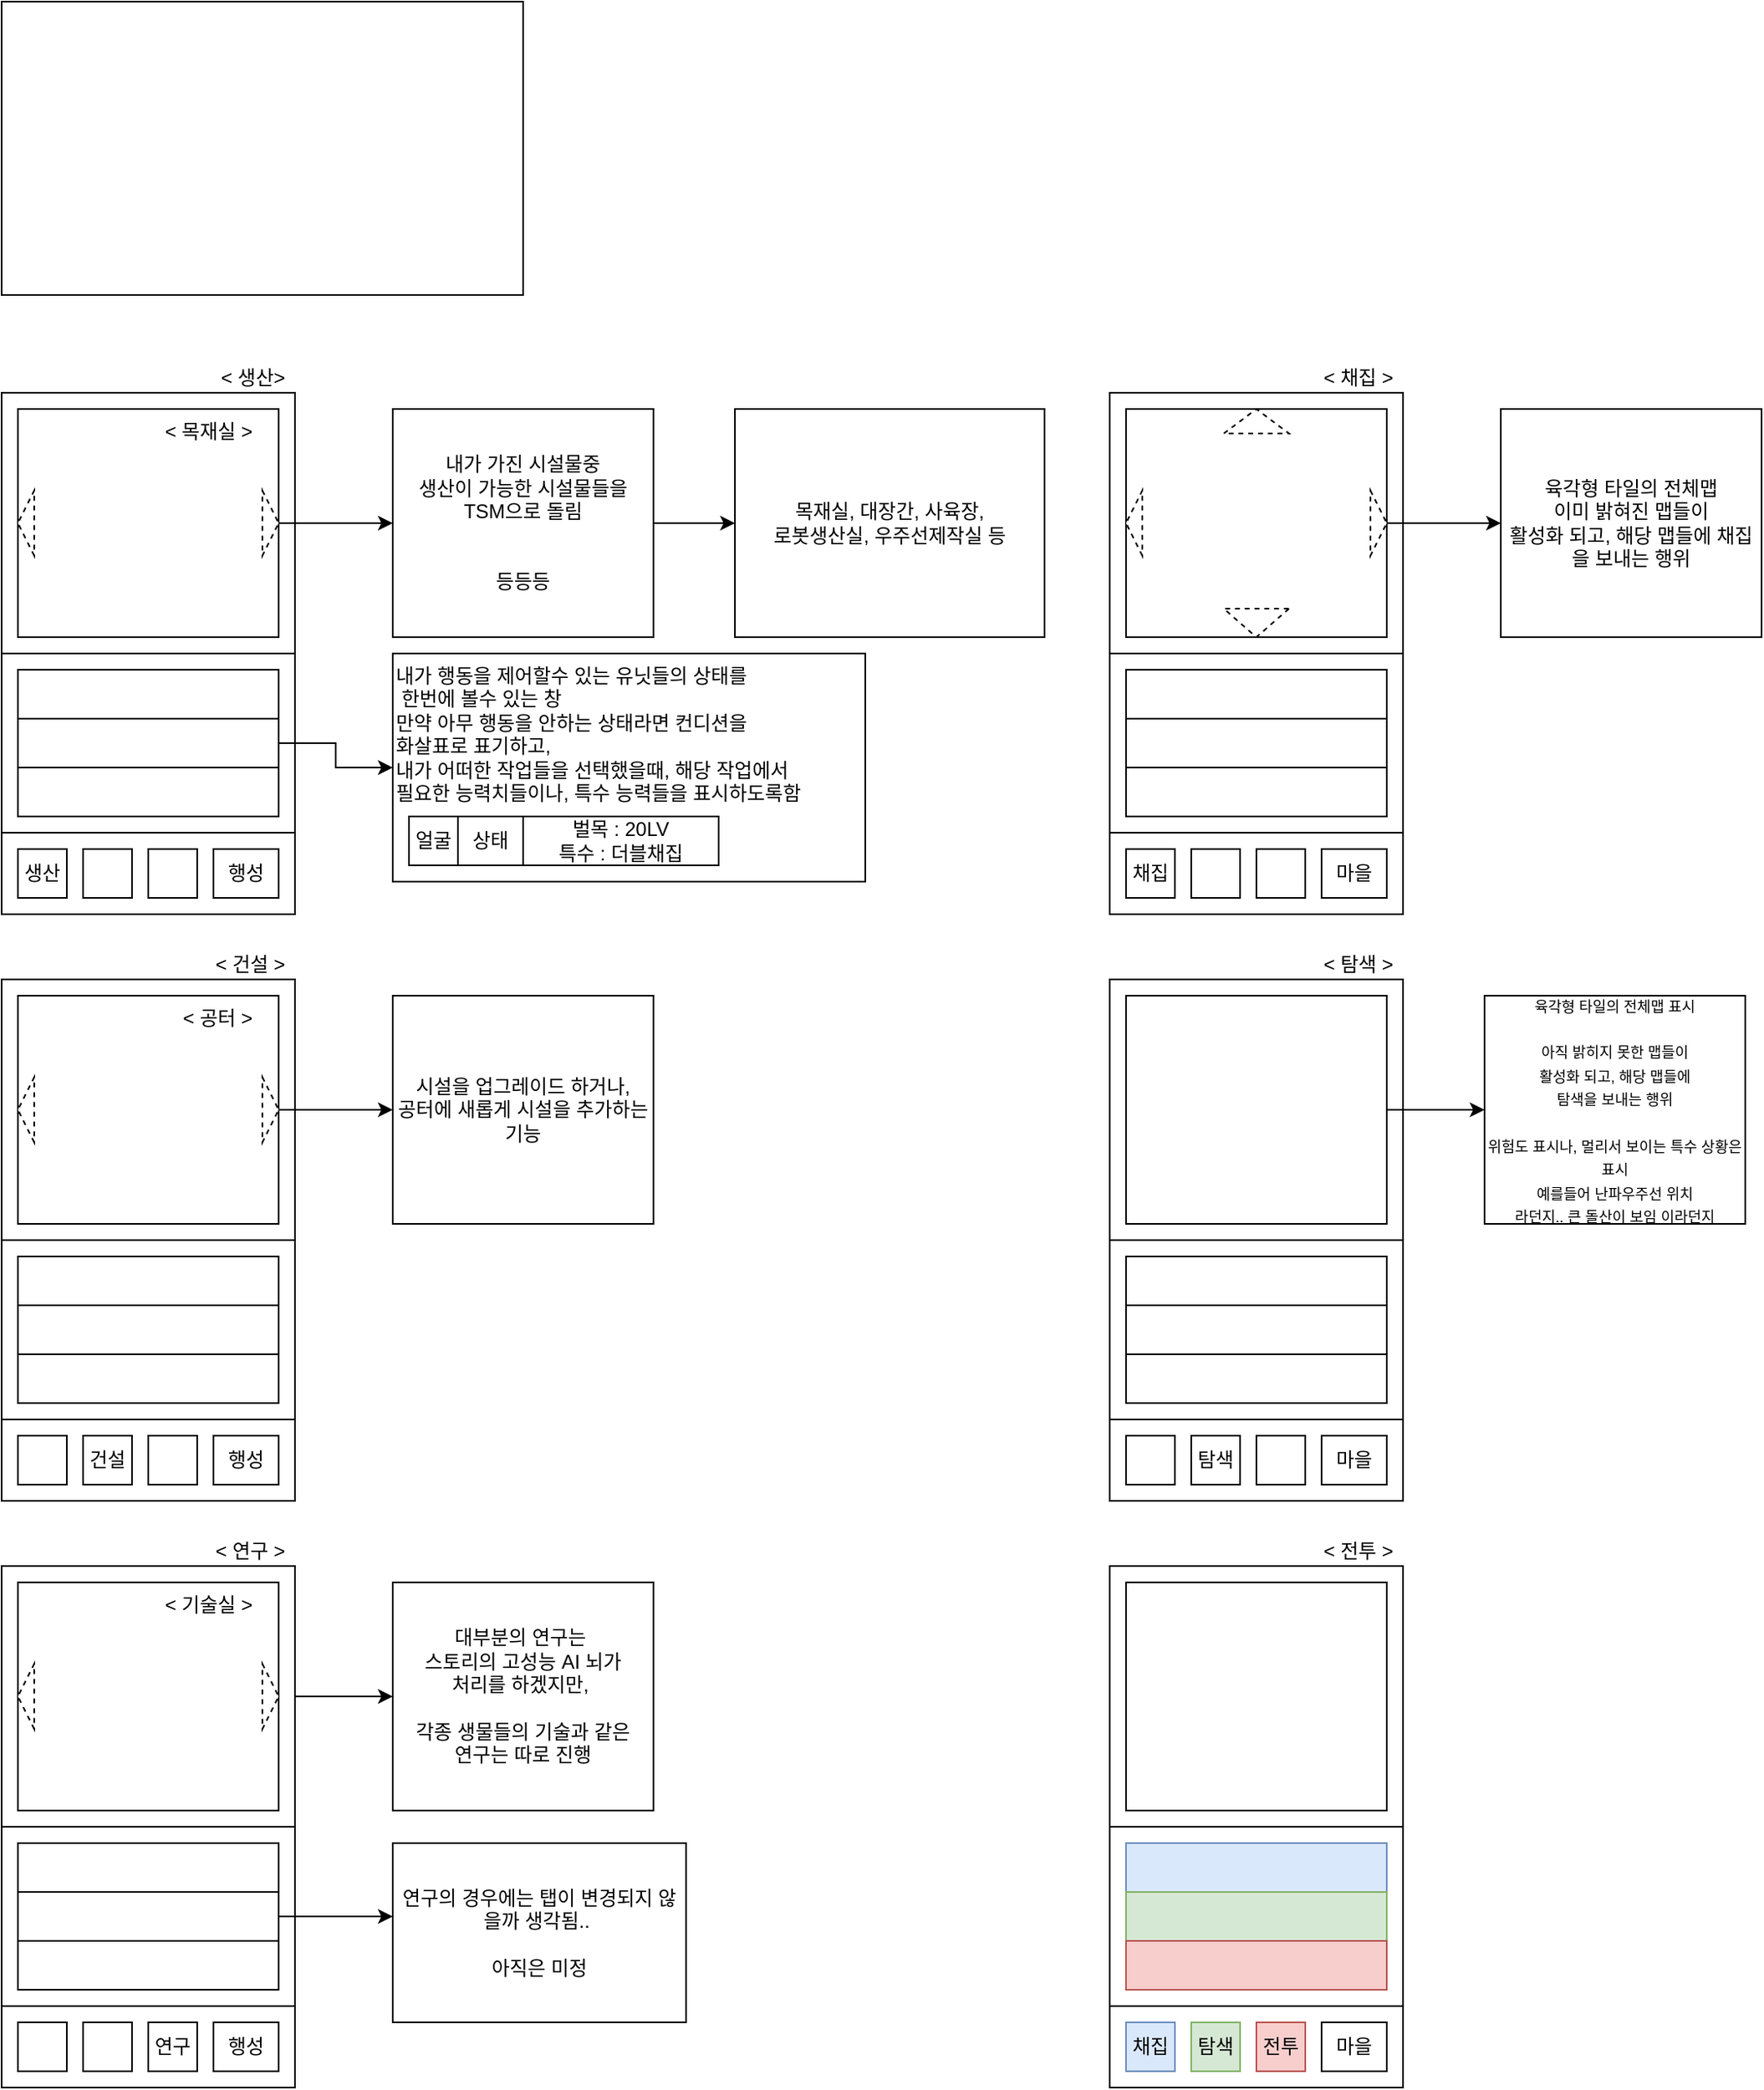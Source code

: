 <mxfile version="21.7.4" type="github">
  <diagram name="페이지-1" id="5P5z9dx1Hhn6WpUcnyMs">
    <mxGraphModel dx="2238" dy="1200" grid="1" gridSize="10" guides="1" tooltips="1" connect="1" arrows="1" fold="1" page="1" pageScale="1" pageWidth="827" pageHeight="1169" math="0" shadow="0">
      <root>
        <mxCell id="0" />
        <mxCell id="1" parent="0" />
        <mxCell id="-NO0b62XWjgTIZsh7Ent-2" value="" style="rounded=0;whiteSpace=wrap;html=1;" parent="1" vertex="1">
          <mxGeometry x="40" y="280" width="180" height="320" as="geometry" />
        </mxCell>
        <mxCell id="-NO0b62XWjgTIZsh7Ent-4" value="" style="rounded=0;whiteSpace=wrap;html=1;" parent="1" vertex="1">
          <mxGeometry x="40" y="40" width="320" height="180" as="geometry" />
        </mxCell>
        <mxCell id="iBwAUhf7odCohpS1vig8-5" style="edgeStyle=orthogonalEdgeStyle;rounded=0;orthogonalLoop=1;jettySize=auto;html=1;entryX=0;entryY=0.5;entryDx=0;entryDy=0;" edge="1" parent="1" source="-NO0b62XWjgTIZsh7Ent-5" target="iBwAUhf7odCohpS1vig8-4">
          <mxGeometry relative="1" as="geometry" />
        </mxCell>
        <mxCell id="-NO0b62XWjgTIZsh7Ent-5" value="" style="rounded=0;whiteSpace=wrap;html=1;" parent="1" vertex="1">
          <mxGeometry x="50" y="290" width="160" height="140" as="geometry" />
        </mxCell>
        <mxCell id="-NO0b62XWjgTIZsh7Ent-6" value="" style="rounded=0;whiteSpace=wrap;html=1;" parent="1" vertex="1">
          <mxGeometry x="40" y="440" width="180" height="110" as="geometry" />
        </mxCell>
        <mxCell id="-NO0b62XWjgTIZsh7Ent-7" value="생산" style="rounded=0;whiteSpace=wrap;html=1;" parent="1" vertex="1">
          <mxGeometry x="50" y="560" width="30" height="30" as="geometry" />
        </mxCell>
        <mxCell id="-NO0b62XWjgTIZsh7Ent-8" value="" style="rounded=0;whiteSpace=wrap;html=1;" parent="1" vertex="1">
          <mxGeometry x="90" y="560" width="30" height="30" as="geometry" />
        </mxCell>
        <mxCell id="-NO0b62XWjgTIZsh7Ent-9" value="" style="rounded=0;whiteSpace=wrap;html=1;" parent="1" vertex="1">
          <mxGeometry x="130" y="560" width="30" height="30" as="geometry" />
        </mxCell>
        <mxCell id="-NO0b62XWjgTIZsh7Ent-10" value="행성" style="rounded=0;whiteSpace=wrap;html=1;" parent="1" vertex="1">
          <mxGeometry x="170" y="560" width="40" height="30" as="geometry" />
        </mxCell>
        <mxCell id="iBwAUhf7odCohpS1vig8-1" value="" style="rounded=0;whiteSpace=wrap;html=1;" vertex="1" parent="1">
          <mxGeometry x="50" y="450" width="160" height="30" as="geometry" />
        </mxCell>
        <mxCell id="iBwAUhf7odCohpS1vig8-53" style="edgeStyle=orthogonalEdgeStyle;rounded=0;orthogonalLoop=1;jettySize=auto;html=1;entryX=0;entryY=0.5;entryDx=0;entryDy=0;" edge="1" parent="1" source="iBwAUhf7odCohpS1vig8-2" target="iBwAUhf7odCohpS1vig8-52">
          <mxGeometry relative="1" as="geometry" />
        </mxCell>
        <mxCell id="iBwAUhf7odCohpS1vig8-2" value="" style="rounded=0;whiteSpace=wrap;html=1;" vertex="1" parent="1">
          <mxGeometry x="50" y="480" width="160" height="30" as="geometry" />
        </mxCell>
        <mxCell id="iBwAUhf7odCohpS1vig8-3" value="" style="rounded=0;whiteSpace=wrap;html=1;" vertex="1" parent="1">
          <mxGeometry x="50" y="510" width="160" height="30" as="geometry" />
        </mxCell>
        <mxCell id="iBwAUhf7odCohpS1vig8-48" style="edgeStyle=orthogonalEdgeStyle;rounded=0;orthogonalLoop=1;jettySize=auto;html=1;" edge="1" parent="1" source="iBwAUhf7odCohpS1vig8-4">
          <mxGeometry relative="1" as="geometry">
            <mxPoint x="490" y="360" as="targetPoint" />
          </mxGeometry>
        </mxCell>
        <mxCell id="iBwAUhf7odCohpS1vig8-4" value="내가 가진 시설물중&lt;br&gt;생산이 가능한 시설물들을&lt;br&gt;TSM으로 돌림&lt;br&gt;&lt;br&gt;&lt;br&gt;등등등" style="rounded=0;whiteSpace=wrap;html=1;" vertex="1" parent="1">
          <mxGeometry x="280" y="290" width="160" height="140" as="geometry" />
        </mxCell>
        <mxCell id="iBwAUhf7odCohpS1vig8-7" value="" style="rounded=0;whiteSpace=wrap;html=1;" vertex="1" parent="1">
          <mxGeometry x="720" y="280" width="180" height="320" as="geometry" />
        </mxCell>
        <mxCell id="iBwAUhf7odCohpS1vig8-60" style="edgeStyle=orthogonalEdgeStyle;rounded=0;orthogonalLoop=1;jettySize=auto;html=1;entryX=0;entryY=0.5;entryDx=0;entryDy=0;" edge="1" parent="1" source="iBwAUhf7odCohpS1vig8-8" target="iBwAUhf7odCohpS1vig8-59">
          <mxGeometry relative="1" as="geometry" />
        </mxCell>
        <mxCell id="iBwAUhf7odCohpS1vig8-8" value="" style="rounded=0;whiteSpace=wrap;html=1;" vertex="1" parent="1">
          <mxGeometry x="730" y="290" width="160" height="140" as="geometry" />
        </mxCell>
        <mxCell id="iBwAUhf7odCohpS1vig8-9" value="" style="rounded=0;whiteSpace=wrap;html=1;" vertex="1" parent="1">
          <mxGeometry x="720" y="440" width="180" height="110" as="geometry" />
        </mxCell>
        <mxCell id="iBwAUhf7odCohpS1vig8-10" value="채집" style="rounded=0;whiteSpace=wrap;html=1;" vertex="1" parent="1">
          <mxGeometry x="730" y="560" width="30" height="30" as="geometry" />
        </mxCell>
        <mxCell id="iBwAUhf7odCohpS1vig8-11" value="" style="rounded=0;whiteSpace=wrap;html=1;" vertex="1" parent="1">
          <mxGeometry x="770" y="560" width="30" height="30" as="geometry" />
        </mxCell>
        <mxCell id="iBwAUhf7odCohpS1vig8-12" value="" style="rounded=0;whiteSpace=wrap;html=1;" vertex="1" parent="1">
          <mxGeometry x="810" y="560" width="30" height="30" as="geometry" />
        </mxCell>
        <mxCell id="iBwAUhf7odCohpS1vig8-13" value="마을" style="rounded=0;whiteSpace=wrap;html=1;" vertex="1" parent="1">
          <mxGeometry x="850" y="560" width="40" height="30" as="geometry" />
        </mxCell>
        <mxCell id="iBwAUhf7odCohpS1vig8-14" value="" style="rounded=0;whiteSpace=wrap;html=1;" vertex="1" parent="1">
          <mxGeometry x="730" y="450" width="160" height="30" as="geometry" />
        </mxCell>
        <mxCell id="iBwAUhf7odCohpS1vig8-15" value="" style="rounded=0;whiteSpace=wrap;html=1;" vertex="1" parent="1">
          <mxGeometry x="730" y="480" width="160" height="30" as="geometry" />
        </mxCell>
        <mxCell id="iBwAUhf7odCohpS1vig8-16" value="" style="rounded=0;whiteSpace=wrap;html=1;" vertex="1" parent="1">
          <mxGeometry x="730" y="510" width="160" height="30" as="geometry" />
        </mxCell>
        <mxCell id="iBwAUhf7odCohpS1vig8-20" value="" style="rounded=0;whiteSpace=wrap;html=1;" vertex="1" parent="1">
          <mxGeometry x="720" y="640" width="180" height="320" as="geometry" />
        </mxCell>
        <mxCell id="iBwAUhf7odCohpS1vig8-21" style="edgeStyle=orthogonalEdgeStyle;rounded=0;orthogonalLoop=1;jettySize=auto;html=1;entryX=0;entryY=0.5;entryDx=0;entryDy=0;" edge="1" source="iBwAUhf7odCohpS1vig8-22" target="iBwAUhf7odCohpS1vig8-32" parent="1">
          <mxGeometry relative="1" as="geometry" />
        </mxCell>
        <mxCell id="iBwAUhf7odCohpS1vig8-22" value="" style="rounded=0;whiteSpace=wrap;html=1;" vertex="1" parent="1">
          <mxGeometry x="730" y="650" width="160" height="140" as="geometry" />
        </mxCell>
        <mxCell id="iBwAUhf7odCohpS1vig8-23" value="" style="rounded=0;whiteSpace=wrap;html=1;" vertex="1" parent="1">
          <mxGeometry x="720" y="800" width="180" height="110" as="geometry" />
        </mxCell>
        <mxCell id="iBwAUhf7odCohpS1vig8-24" value="" style="rounded=0;whiteSpace=wrap;html=1;" vertex="1" parent="1">
          <mxGeometry x="730" y="920" width="30" height="30" as="geometry" />
        </mxCell>
        <mxCell id="iBwAUhf7odCohpS1vig8-25" value="탐색" style="rounded=0;whiteSpace=wrap;html=1;" vertex="1" parent="1">
          <mxGeometry x="770" y="920" width="30" height="30" as="geometry" />
        </mxCell>
        <mxCell id="iBwAUhf7odCohpS1vig8-26" value="" style="rounded=0;whiteSpace=wrap;html=1;" vertex="1" parent="1">
          <mxGeometry x="810" y="920" width="30" height="30" as="geometry" />
        </mxCell>
        <mxCell id="iBwAUhf7odCohpS1vig8-27" value="마을" style="rounded=0;whiteSpace=wrap;html=1;" vertex="1" parent="1">
          <mxGeometry x="850" y="920" width="40" height="30" as="geometry" />
        </mxCell>
        <mxCell id="iBwAUhf7odCohpS1vig8-28" value="" style="rounded=0;whiteSpace=wrap;html=1;" vertex="1" parent="1">
          <mxGeometry x="730" y="810" width="160" height="30" as="geometry" />
        </mxCell>
        <mxCell id="iBwAUhf7odCohpS1vig8-30" value="" style="rounded=0;whiteSpace=wrap;html=1;" vertex="1" parent="1">
          <mxGeometry x="730" y="840" width="160" height="30" as="geometry" />
        </mxCell>
        <mxCell id="iBwAUhf7odCohpS1vig8-31" value="" style="rounded=0;whiteSpace=wrap;html=1;" vertex="1" parent="1">
          <mxGeometry x="730" y="870" width="160" height="30" as="geometry" />
        </mxCell>
        <mxCell id="iBwAUhf7odCohpS1vig8-32" value="&lt;font style=&quot;font-size: 9px;&quot;&gt;육각형 타일의 전체맵 표시&lt;br style=&quot;font-size: 9px;&quot;&gt;&lt;br style=&quot;font-size: 9px;&quot;&gt;아직 밝히지 못한 맵들이&lt;br style=&quot;font-size: 9px;&quot;&gt;활성화 되고, 해당 맵들에&lt;br style=&quot;font-size: 9px;&quot;&gt;탐색을 보내는 행위&lt;br style=&quot;font-size: 9px;&quot;&gt;&lt;br style=&quot;font-size: 9px;&quot;&gt;위험도 표시나, 멀리서 보이는 특수 상황은 표시&lt;br style=&quot;font-size: 9px;&quot;&gt;예를들어 난파우주선 위치&lt;br style=&quot;font-size: 9px;&quot;&gt;라던지.. 큰 돌산이 보임 이라던지&lt;/font&gt;" style="rounded=0;whiteSpace=wrap;html=1;" vertex="1" parent="1">
          <mxGeometry x="950" y="650" width="160" height="140" as="geometry" />
        </mxCell>
        <mxCell id="iBwAUhf7odCohpS1vig8-33" value="" style="rounded=0;whiteSpace=wrap;html=1;" vertex="1" parent="1">
          <mxGeometry x="720" y="1000" width="180" height="320" as="geometry" />
        </mxCell>
        <mxCell id="iBwAUhf7odCohpS1vig8-34" value="" style="rounded=0;whiteSpace=wrap;html=1;" vertex="1" parent="1">
          <mxGeometry x="730" y="1010" width="160" height="140" as="geometry" />
        </mxCell>
        <mxCell id="iBwAUhf7odCohpS1vig8-35" value="" style="rounded=0;whiteSpace=wrap;html=1;" vertex="1" parent="1">
          <mxGeometry x="720" y="1160" width="180" height="110" as="geometry" />
        </mxCell>
        <mxCell id="iBwAUhf7odCohpS1vig8-36" value="채집" style="rounded=0;whiteSpace=wrap;html=1;fillColor=#dae8fc;strokeColor=#6c8ebf;" vertex="1" parent="1">
          <mxGeometry x="730" y="1280" width="30" height="30" as="geometry" />
        </mxCell>
        <mxCell id="iBwAUhf7odCohpS1vig8-37" value="탐색" style="rounded=0;whiteSpace=wrap;html=1;fillColor=#d5e8d4;strokeColor=#82b366;" vertex="1" parent="1">
          <mxGeometry x="770" y="1280" width="30" height="30" as="geometry" />
        </mxCell>
        <mxCell id="iBwAUhf7odCohpS1vig8-38" value="전투" style="rounded=0;whiteSpace=wrap;html=1;fillColor=#f8cecc;strokeColor=#b85450;" vertex="1" parent="1">
          <mxGeometry x="810" y="1280" width="30" height="30" as="geometry" />
        </mxCell>
        <mxCell id="iBwAUhf7odCohpS1vig8-39" value="마을" style="rounded=0;whiteSpace=wrap;html=1;" vertex="1" parent="1">
          <mxGeometry x="850" y="1280" width="40" height="30" as="geometry" />
        </mxCell>
        <mxCell id="iBwAUhf7odCohpS1vig8-40" value="" style="rounded=0;whiteSpace=wrap;html=1;fillColor=#dae8fc;strokeColor=#6c8ebf;" vertex="1" parent="1">
          <mxGeometry x="730" y="1170" width="160" height="30" as="geometry" />
        </mxCell>
        <mxCell id="iBwAUhf7odCohpS1vig8-41" value="" style="rounded=0;whiteSpace=wrap;html=1;fillColor=#d5e8d4;strokeColor=#82b366;" vertex="1" parent="1">
          <mxGeometry x="730" y="1200" width="160" height="30" as="geometry" />
        </mxCell>
        <mxCell id="iBwAUhf7odCohpS1vig8-42" value="" style="rounded=0;whiteSpace=wrap;html=1;fillColor=#f8cecc;strokeColor=#b85450;" vertex="1" parent="1">
          <mxGeometry x="730" y="1230" width="160" height="30" as="geometry" />
        </mxCell>
        <mxCell id="iBwAUhf7odCohpS1vig8-43" value="&amp;lt; 생산&amp;gt;" style="text;strokeColor=none;fillColor=none;align=right;verticalAlign=bottom;spacingLeft=4;spacingRight=4;overflow=hidden;points=[[0,0.5],[1,0.5]];portConstraint=eastwest;rotatable=0;whiteSpace=wrap;html=1;" vertex="1" parent="1">
          <mxGeometry x="140" y="260" width="80" height="20" as="geometry" />
        </mxCell>
        <mxCell id="iBwAUhf7odCohpS1vig8-44" value="&amp;lt; 채집 &amp;gt;" style="text;strokeColor=none;fillColor=none;align=right;verticalAlign=bottom;spacingLeft=4;spacingRight=4;overflow=hidden;points=[[0,0.5],[1,0.5]];portConstraint=eastwest;rotatable=0;whiteSpace=wrap;html=1;" vertex="1" parent="1">
          <mxGeometry x="820" y="260" width="80" height="20" as="geometry" />
        </mxCell>
        <mxCell id="iBwAUhf7odCohpS1vig8-45" value="&amp;lt; 탐색 &amp;gt;" style="text;strokeColor=none;fillColor=none;align=right;verticalAlign=bottom;spacingLeft=4;spacingRight=4;overflow=hidden;points=[[0,0.5],[1,0.5]];portConstraint=eastwest;rotatable=0;whiteSpace=wrap;html=1;" vertex="1" parent="1">
          <mxGeometry x="820" y="620" width="80" height="20" as="geometry" />
        </mxCell>
        <mxCell id="iBwAUhf7odCohpS1vig8-46" value="&amp;lt; 전투 &amp;gt;" style="text;strokeColor=none;fillColor=none;align=right;verticalAlign=bottom;spacingLeft=4;spacingRight=4;overflow=hidden;points=[[0,0.5],[1,0.5]];portConstraint=eastwest;rotatable=0;whiteSpace=wrap;html=1;" vertex="1" parent="1">
          <mxGeometry x="820" y="980" width="80" height="20" as="geometry" />
        </mxCell>
        <mxCell id="iBwAUhf7odCohpS1vig8-47" value="&amp;lt; 목재실 &amp;gt;" style="text;strokeColor=none;fillColor=none;align=right;verticalAlign=top;spacingLeft=4;spacingRight=4;overflow=hidden;points=[[0,0.5],[1,0.5]];portConstraint=eastwest;rotatable=0;whiteSpace=wrap;html=1;" vertex="1" parent="1">
          <mxGeometry x="120" y="290" width="80" height="20" as="geometry" />
        </mxCell>
        <mxCell id="iBwAUhf7odCohpS1vig8-49" value="목재실, 대장간, 사육장,&lt;br&gt;로봇생산실, 우주선제작실 등" style="rounded=0;whiteSpace=wrap;html=1;" vertex="1" parent="1">
          <mxGeometry x="490" y="290" width="190" height="140" as="geometry" />
        </mxCell>
        <mxCell id="iBwAUhf7odCohpS1vig8-50" value="" style="triangle;whiteSpace=wrap;html=1;dashed=1;" vertex="1" parent="1">
          <mxGeometry x="200" y="340" width="10" height="40" as="geometry" />
        </mxCell>
        <mxCell id="iBwAUhf7odCohpS1vig8-51" value="" style="triangle;whiteSpace=wrap;html=1;rotation=-180;dashed=1;" vertex="1" parent="1">
          <mxGeometry x="50" y="340" width="10" height="40" as="geometry" />
        </mxCell>
        <mxCell id="iBwAUhf7odCohpS1vig8-52" value="&lt;div style=&quot;&quot;&gt;&lt;span style=&quot;background-color: initial;&quot;&gt;내가 행동을 제어할수 있는 유닛들의 상태를&lt;/span&gt;&lt;/div&gt;&lt;div style=&quot;&quot;&gt;&lt;span style=&quot;background-color: initial;&quot;&gt;&amp;nbsp;한번에 볼수 있는 창&lt;/span&gt;&lt;/div&gt;만약 아무 행동을 안하는 상태라면 컨디션을&amp;nbsp;&lt;br&gt;화살표로 표기하고,&amp;nbsp;&lt;br&gt;내가 어떠한 작업들을 선택했을때, 해당 작업에서&lt;br&gt;필요한 능력치들이나, 특수 능력들을 표시하도록함" style="rounded=0;whiteSpace=wrap;html=1;verticalAlign=top;align=left;" vertex="1" parent="1">
          <mxGeometry x="280" y="440" width="290" height="140" as="geometry" />
        </mxCell>
        <mxCell id="iBwAUhf7odCohpS1vig8-58" value="" style="group" vertex="1" connectable="0" parent="1">
          <mxGeometry x="290" y="540" width="190" height="30" as="geometry" />
        </mxCell>
        <mxCell id="iBwAUhf7odCohpS1vig8-55" value="얼굴" style="rounded=0;whiteSpace=wrap;html=1;" vertex="1" parent="iBwAUhf7odCohpS1vig8-58">
          <mxGeometry width="30" height="30" as="geometry" />
        </mxCell>
        <mxCell id="iBwAUhf7odCohpS1vig8-56" value="상태" style="rounded=0;whiteSpace=wrap;html=1;" vertex="1" parent="iBwAUhf7odCohpS1vig8-58">
          <mxGeometry x="30" width="40" height="30" as="geometry" />
        </mxCell>
        <mxCell id="iBwAUhf7odCohpS1vig8-57" value="벌목 : 20LV &lt;br&gt;특수 : 더블채집" style="rounded=0;whiteSpace=wrap;html=1;" vertex="1" parent="iBwAUhf7odCohpS1vig8-58">
          <mxGeometry x="70" width="120" height="30" as="geometry" />
        </mxCell>
        <mxCell id="iBwAUhf7odCohpS1vig8-59" value="육각형 타일의 전체맵&lt;br&gt;이미 밝혀진 맵들이&lt;br&gt;활성화 되고, 해당 맵들에 채집을 보내는 행위" style="rounded=0;whiteSpace=wrap;html=1;" vertex="1" parent="1">
          <mxGeometry x="960" y="290" width="160" height="140" as="geometry" />
        </mxCell>
        <mxCell id="iBwAUhf7odCohpS1vig8-61" value="" style="triangle;whiteSpace=wrap;html=1;rotation=-180;dashed=1;" vertex="1" parent="1">
          <mxGeometry x="730" y="340" width="10" height="40" as="geometry" />
        </mxCell>
        <mxCell id="iBwAUhf7odCohpS1vig8-62" value="" style="triangle;whiteSpace=wrap;html=1;dashed=1;" vertex="1" parent="1">
          <mxGeometry x="880" y="340" width="10" height="40" as="geometry" />
        </mxCell>
        <mxCell id="iBwAUhf7odCohpS1vig8-64" value="" style="triangle;whiteSpace=wrap;html=1;dashed=1;rotation=-90;" vertex="1" parent="1">
          <mxGeometry x="802.5" y="277.5" width="15" height="40" as="geometry" />
        </mxCell>
        <mxCell id="iBwAUhf7odCohpS1vig8-65" value="" style="triangle;whiteSpace=wrap;html=1;dashed=1;rotation=90;" vertex="1" parent="1">
          <mxGeometry x="801.25" y="401.25" width="17.5" height="40" as="geometry" />
        </mxCell>
        <mxCell id="iBwAUhf7odCohpS1vig8-66" value="" style="rounded=0;whiteSpace=wrap;html=1;" vertex="1" parent="1">
          <mxGeometry x="40" y="640" width="180" height="320" as="geometry" />
        </mxCell>
        <mxCell id="iBwAUhf7odCohpS1vig8-94" style="edgeStyle=orthogonalEdgeStyle;rounded=0;orthogonalLoop=1;jettySize=auto;html=1;entryX=0;entryY=0.5;entryDx=0;entryDy=0;" edge="1" parent="1" source="iBwAUhf7odCohpS1vig8-67" target="iBwAUhf7odCohpS1vig8-95">
          <mxGeometry relative="1" as="geometry">
            <mxPoint x="260" y="720" as="targetPoint" />
          </mxGeometry>
        </mxCell>
        <mxCell id="iBwAUhf7odCohpS1vig8-67" value="" style="rounded=0;whiteSpace=wrap;html=1;" vertex="1" parent="1">
          <mxGeometry x="50" y="650" width="160" height="140" as="geometry" />
        </mxCell>
        <mxCell id="iBwAUhf7odCohpS1vig8-68" value="" style="rounded=0;whiteSpace=wrap;html=1;" vertex="1" parent="1">
          <mxGeometry x="40" y="800" width="180" height="110" as="geometry" />
        </mxCell>
        <mxCell id="iBwAUhf7odCohpS1vig8-69" value="" style="rounded=0;whiteSpace=wrap;html=1;" vertex="1" parent="1">
          <mxGeometry x="50" y="920" width="30" height="30" as="geometry" />
        </mxCell>
        <mxCell id="iBwAUhf7odCohpS1vig8-70" value="건설" style="rounded=0;whiteSpace=wrap;html=1;" vertex="1" parent="1">
          <mxGeometry x="90" y="920" width="30" height="30" as="geometry" />
        </mxCell>
        <mxCell id="iBwAUhf7odCohpS1vig8-71" value="" style="rounded=0;whiteSpace=wrap;html=1;" vertex="1" parent="1">
          <mxGeometry x="130" y="920" width="30" height="30" as="geometry" />
        </mxCell>
        <mxCell id="iBwAUhf7odCohpS1vig8-72" value="행성" style="rounded=0;whiteSpace=wrap;html=1;" vertex="1" parent="1">
          <mxGeometry x="170" y="920" width="40" height="30" as="geometry" />
        </mxCell>
        <mxCell id="iBwAUhf7odCohpS1vig8-73" value="" style="rounded=0;whiteSpace=wrap;html=1;" vertex="1" parent="1">
          <mxGeometry x="50" y="810" width="160" height="30" as="geometry" />
        </mxCell>
        <mxCell id="iBwAUhf7odCohpS1vig8-74" value="" style="rounded=0;whiteSpace=wrap;html=1;" vertex="1" parent="1">
          <mxGeometry x="50" y="840" width="160" height="30" as="geometry" />
        </mxCell>
        <mxCell id="iBwAUhf7odCohpS1vig8-75" value="" style="rounded=0;whiteSpace=wrap;html=1;" vertex="1" parent="1">
          <mxGeometry x="50" y="870" width="160" height="30" as="geometry" />
        </mxCell>
        <mxCell id="iBwAUhf7odCohpS1vig8-76" value="&amp;lt; 건설 &amp;gt;" style="text;strokeColor=none;fillColor=none;align=right;verticalAlign=bottom;spacingLeft=4;spacingRight=4;overflow=hidden;points=[[0,0.5],[1,0.5]];portConstraint=eastwest;rotatable=0;whiteSpace=wrap;html=1;" vertex="1" parent="1">
          <mxGeometry x="140" y="620" width="80" height="20" as="geometry" />
        </mxCell>
        <mxCell id="iBwAUhf7odCohpS1vig8-77" value="&amp;lt; 공터 &amp;gt;" style="text;strokeColor=none;fillColor=none;align=right;verticalAlign=top;spacingLeft=4;spacingRight=4;overflow=hidden;points=[[0,0.5],[1,0.5]];portConstraint=eastwest;rotatable=0;whiteSpace=wrap;html=1;" vertex="1" parent="1">
          <mxGeometry x="120" y="650" width="80" height="20" as="geometry" />
        </mxCell>
        <mxCell id="iBwAUhf7odCohpS1vig8-78" value="" style="triangle;whiteSpace=wrap;html=1;dashed=1;" vertex="1" parent="1">
          <mxGeometry x="200" y="700" width="10" height="40" as="geometry" />
        </mxCell>
        <mxCell id="iBwAUhf7odCohpS1vig8-79" value="" style="triangle;whiteSpace=wrap;html=1;rotation=-180;dashed=1;" vertex="1" parent="1">
          <mxGeometry x="50" y="700" width="10" height="40" as="geometry" />
        </mxCell>
        <mxCell id="iBwAUhf7odCohpS1vig8-96" style="edgeStyle=orthogonalEdgeStyle;rounded=0;orthogonalLoop=1;jettySize=auto;html=1;exitX=1;exitY=0.25;exitDx=0;exitDy=0;" edge="1" parent="1" source="iBwAUhf7odCohpS1vig8-80">
          <mxGeometry relative="1" as="geometry">
            <mxPoint x="280" y="1080.059" as="targetPoint" />
          </mxGeometry>
        </mxCell>
        <mxCell id="iBwAUhf7odCohpS1vig8-80" value="" style="rounded=0;whiteSpace=wrap;html=1;" vertex="1" parent="1">
          <mxGeometry x="40" y="1000" width="180" height="320" as="geometry" />
        </mxCell>
        <mxCell id="iBwAUhf7odCohpS1vig8-81" value="" style="rounded=0;whiteSpace=wrap;html=1;" vertex="1" parent="1">
          <mxGeometry x="50" y="1010" width="160" height="140" as="geometry" />
        </mxCell>
        <mxCell id="iBwAUhf7odCohpS1vig8-82" value="" style="rounded=0;whiteSpace=wrap;html=1;" vertex="1" parent="1">
          <mxGeometry x="40" y="1160" width="180" height="110" as="geometry" />
        </mxCell>
        <mxCell id="iBwAUhf7odCohpS1vig8-83" value="" style="rounded=0;whiteSpace=wrap;html=1;" vertex="1" parent="1">
          <mxGeometry x="50" y="1280" width="30" height="30" as="geometry" />
        </mxCell>
        <mxCell id="iBwAUhf7odCohpS1vig8-84" value="" style="rounded=0;whiteSpace=wrap;html=1;" vertex="1" parent="1">
          <mxGeometry x="90" y="1280" width="30" height="30" as="geometry" />
        </mxCell>
        <mxCell id="iBwAUhf7odCohpS1vig8-85" value="연구" style="rounded=0;whiteSpace=wrap;html=1;" vertex="1" parent="1">
          <mxGeometry x="130" y="1280" width="30" height="30" as="geometry" />
        </mxCell>
        <mxCell id="iBwAUhf7odCohpS1vig8-86" value="행성" style="rounded=0;whiteSpace=wrap;html=1;" vertex="1" parent="1">
          <mxGeometry x="170" y="1280" width="40" height="30" as="geometry" />
        </mxCell>
        <mxCell id="iBwAUhf7odCohpS1vig8-87" value="" style="rounded=0;whiteSpace=wrap;html=1;" vertex="1" parent="1">
          <mxGeometry x="50" y="1170" width="160" height="30" as="geometry" />
        </mxCell>
        <mxCell id="iBwAUhf7odCohpS1vig8-98" style="edgeStyle=orthogonalEdgeStyle;rounded=0;orthogonalLoop=1;jettySize=auto;html=1;" edge="1" parent="1" source="iBwAUhf7odCohpS1vig8-88">
          <mxGeometry relative="1" as="geometry">
            <mxPoint x="280" y="1215" as="targetPoint" />
          </mxGeometry>
        </mxCell>
        <mxCell id="iBwAUhf7odCohpS1vig8-88" value="" style="rounded=0;whiteSpace=wrap;html=1;" vertex="1" parent="1">
          <mxGeometry x="50" y="1200" width="160" height="30" as="geometry" />
        </mxCell>
        <mxCell id="iBwAUhf7odCohpS1vig8-89" value="" style="rounded=0;whiteSpace=wrap;html=1;" vertex="1" parent="1">
          <mxGeometry x="50" y="1230" width="160" height="30" as="geometry" />
        </mxCell>
        <mxCell id="iBwAUhf7odCohpS1vig8-90" value="&amp;lt; 연구 &amp;gt;" style="text;strokeColor=none;fillColor=none;align=right;verticalAlign=bottom;spacingLeft=4;spacingRight=4;overflow=hidden;points=[[0,0.5],[1,0.5]];portConstraint=eastwest;rotatable=0;whiteSpace=wrap;html=1;" vertex="1" parent="1">
          <mxGeometry x="140" y="980" width="80" height="20" as="geometry" />
        </mxCell>
        <mxCell id="iBwAUhf7odCohpS1vig8-91" value="&amp;lt; 기술실 &amp;gt;" style="text;strokeColor=none;fillColor=none;align=right;verticalAlign=top;spacingLeft=4;spacingRight=4;overflow=hidden;points=[[0,0.5],[1,0.5]];portConstraint=eastwest;rotatable=0;whiteSpace=wrap;html=1;" vertex="1" parent="1">
          <mxGeometry x="120" y="1010" width="80" height="20" as="geometry" />
        </mxCell>
        <mxCell id="iBwAUhf7odCohpS1vig8-92" value="" style="triangle;whiteSpace=wrap;html=1;dashed=1;" vertex="1" parent="1">
          <mxGeometry x="200" y="1060" width="10" height="40" as="geometry" />
        </mxCell>
        <mxCell id="iBwAUhf7odCohpS1vig8-93" value="" style="triangle;whiteSpace=wrap;html=1;rotation=-180;dashed=1;" vertex="1" parent="1">
          <mxGeometry x="50" y="1060" width="10" height="40" as="geometry" />
        </mxCell>
        <mxCell id="iBwAUhf7odCohpS1vig8-95" value="시설을 업그레이드 하거나,&lt;br&gt;공터에 새롭게 시설을 추가하는 기능" style="rounded=0;whiteSpace=wrap;html=1;" vertex="1" parent="1">
          <mxGeometry x="280" y="650" width="160" height="140" as="geometry" />
        </mxCell>
        <mxCell id="iBwAUhf7odCohpS1vig8-97" value="대부분의 연구는&amp;nbsp;&lt;br&gt;스토리의 고성능 AI 뇌가&lt;br&gt;처리를 하겠지만,&amp;nbsp;&lt;br&gt;&lt;br&gt;각종 생물들의 기술과 같은&lt;br&gt;연구는 따로 진행" style="rounded=0;whiteSpace=wrap;html=1;" vertex="1" parent="1">
          <mxGeometry x="280" y="1010" width="160" height="140" as="geometry" />
        </mxCell>
        <mxCell id="iBwAUhf7odCohpS1vig8-99" value="연구의 경우에는 탭이 변경되지 않을까 생각됨..&amp;nbsp;&lt;br&gt;&lt;br&gt;아직은 미정" style="rounded=0;whiteSpace=wrap;html=1;" vertex="1" parent="1">
          <mxGeometry x="280" y="1170" width="180" height="110" as="geometry" />
        </mxCell>
      </root>
    </mxGraphModel>
  </diagram>
</mxfile>
